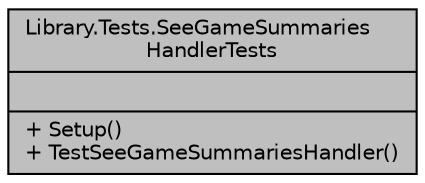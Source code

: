 digraph "Library.Tests.SeeGameSummariesHandlerTests"
{
 // INTERACTIVE_SVG=YES
 // LATEX_PDF_SIZE
  edge [fontname="Helvetica",fontsize="10",labelfontname="Helvetica",labelfontsize="10"];
  node [fontname="Helvetica",fontsize="10",shape=record];
  Node1 [label="{Library.Tests.SeeGameSummaries\lHandlerTests\n||+ Setup()\l+ TestSeeGameSummariesHandler()\l}",height=0.2,width=0.4,color="black", fillcolor="grey75", style="filled", fontcolor="black",tooltip=" "];
}
